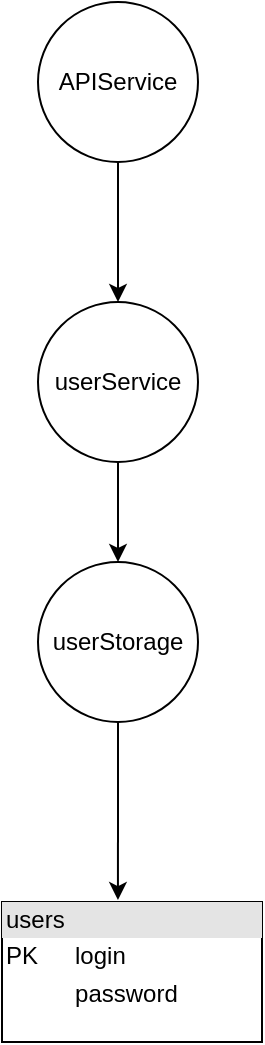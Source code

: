 <mxfile version="16.2.2" type="device"><diagram id="t_HpKzAZZn3lkGlHbXiZ" name="Page-1"><mxGraphModel dx="946" dy="672" grid="1" gridSize="10" guides="1" tooltips="1" connect="1" arrows="1" fold="1" page="1" pageScale="1" pageWidth="827" pageHeight="1169" math="0" shadow="0"><root><mxCell id="0"/><mxCell id="1" parent="0"/><mxCell id="RZ99JMyxgZrfBB5a4IlV-5" value="" style="edgeStyle=orthogonalEdgeStyle;rounded=0;orthogonalLoop=1;jettySize=auto;html=1;" edge="1" parent="1" source="RZ99JMyxgZrfBB5a4IlV-1" target="RZ99JMyxgZrfBB5a4IlV-2"><mxGeometry relative="1" as="geometry"/></mxCell><mxCell id="RZ99JMyxgZrfBB5a4IlV-1" value="userService" style="ellipse;whiteSpace=wrap;html=1;aspect=fixed;" vertex="1" parent="1"><mxGeometry x="300" y="260" width="80" height="80" as="geometry"/></mxCell><mxCell id="RZ99JMyxgZrfBB5a4IlV-9" style="edgeStyle=orthogonalEdgeStyle;rounded=0;orthogonalLoop=1;jettySize=auto;html=1;exitX=0.5;exitY=1;exitDx=0;exitDy=0;entryX=0.446;entryY=-0.014;entryDx=0;entryDy=0;entryPerimeter=0;" edge="1" parent="1" source="RZ99JMyxgZrfBB5a4IlV-2" target="RZ99JMyxgZrfBB5a4IlV-8"><mxGeometry relative="1" as="geometry"/></mxCell><mxCell id="RZ99JMyxgZrfBB5a4IlV-2" value="userStorage" style="ellipse;whiteSpace=wrap;html=1;aspect=fixed;" vertex="1" parent="1"><mxGeometry x="300" y="390" width="80" height="80" as="geometry"/></mxCell><mxCell id="RZ99JMyxgZrfBB5a4IlV-7" style="edgeStyle=orthogonalEdgeStyle;rounded=0;orthogonalLoop=1;jettySize=auto;html=1;exitX=0.5;exitY=1;exitDx=0;exitDy=0;entryX=0.5;entryY=0;entryDx=0;entryDy=0;" edge="1" parent="1" source="RZ99JMyxgZrfBB5a4IlV-6" target="RZ99JMyxgZrfBB5a4IlV-1"><mxGeometry relative="1" as="geometry"/></mxCell><mxCell id="RZ99JMyxgZrfBB5a4IlV-6" value="APIService" style="ellipse;whiteSpace=wrap;html=1;aspect=fixed;" vertex="1" parent="1"><mxGeometry x="300" y="110" width="80" height="80" as="geometry"/></mxCell><mxCell id="RZ99JMyxgZrfBB5a4IlV-8" value="&lt;div style=&quot;box-sizing: border-box ; width: 100% ; background: #e4e4e4 ; padding: 2px&quot;&gt;users&lt;/div&gt;&lt;table style=&quot;width: 100% ; font-size: 1em&quot; cellpadding=&quot;2&quot; cellspacing=&quot;0&quot;&gt;&lt;tbody&gt;&lt;tr&gt;&lt;td&gt;PK&lt;/td&gt;&lt;td&gt;login&lt;/td&gt;&lt;/tr&gt;&lt;tr&gt;&lt;td&gt;&lt;br&gt;&lt;/td&gt;&lt;td&gt;password&lt;/td&gt;&lt;/tr&gt;&lt;tr&gt;&lt;td&gt;&lt;/td&gt;&lt;td&gt;&lt;br&gt;&lt;/td&gt;&lt;/tr&gt;&lt;/tbody&gt;&lt;/table&gt;" style="verticalAlign=top;align=left;overflow=fill;html=1;" vertex="1" parent="1"><mxGeometry x="282" y="560" width="130" height="70" as="geometry"/></mxCell></root></mxGraphModel></diagram></mxfile>